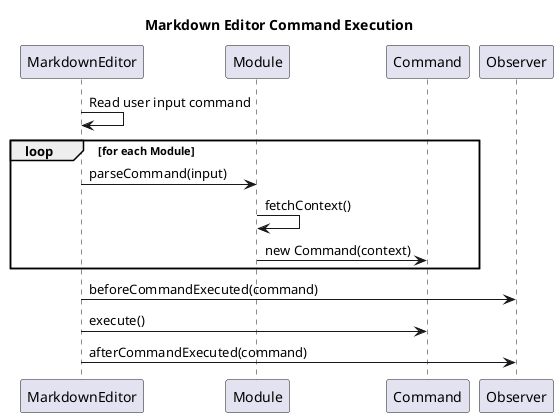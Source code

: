 @startuml MarkdownEditorSequenceDiagram
title Markdown Editor Command Execution

participant MarkdownEditor
participant Module
participant Command
participant Observer

MarkdownEditor -> MarkdownEditor: Read user input command
loop for each Module
    MarkdownEditor -> Module: parseCommand(input)
    Module -> Module: fetchContext()
    Module -> Command: new Command(context)
end
MarkdownEditor -> Observer: beforeCommandExecuted(command)
MarkdownEditor -> Command: execute()
MarkdownEditor -> Observer: afterCommandExecuted(command)
@enduml